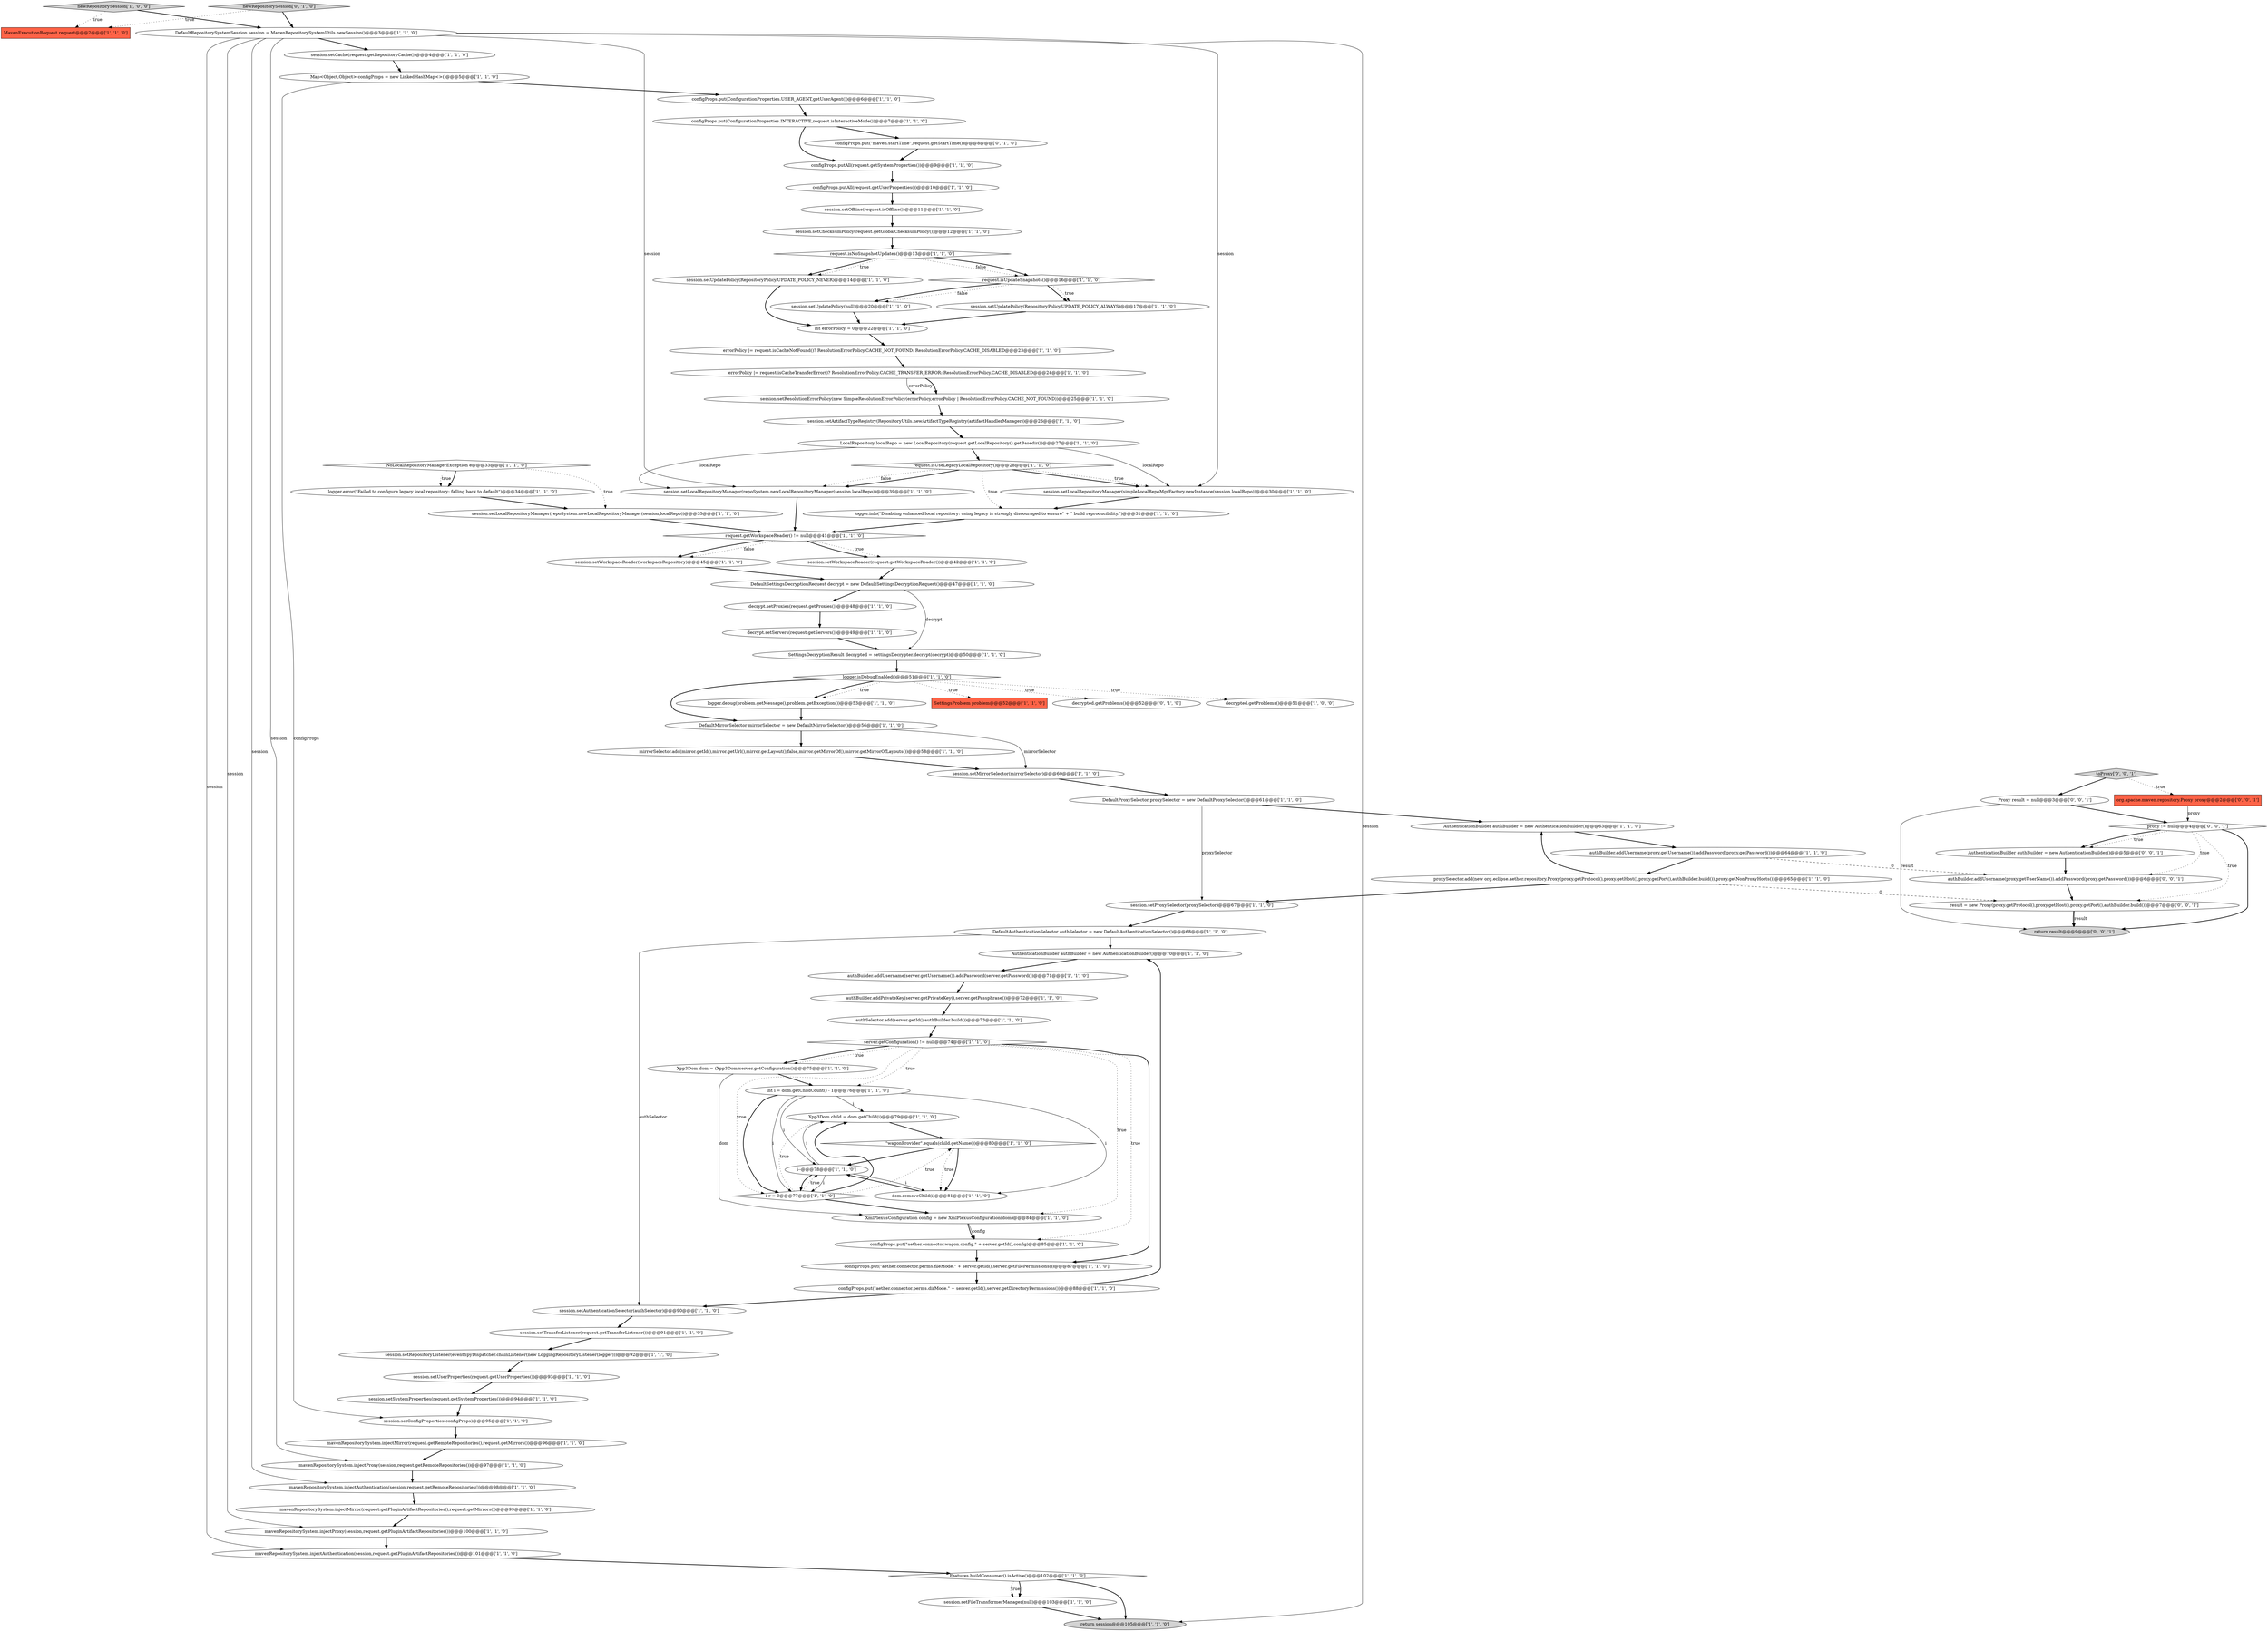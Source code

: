 digraph {
38 [style = filled, label = "session.setLocalRepositoryManager(simpleLocalRepoMgrFactory.newInstance(session,localRepo))@@@30@@@['1', '1', '0']", fillcolor = white, shape = ellipse image = "AAA0AAABBB1BBB"];
23 [style = filled, label = "mavenRepositorySystem.injectAuthentication(session,request.getPluginArtifactRepositories())@@@101@@@['1', '1', '0']", fillcolor = white, shape = ellipse image = "AAA0AAABBB1BBB"];
73 [style = filled, label = "DefaultSettingsDecryptionRequest decrypt = new DefaultSettingsDecryptionRequest()@@@47@@@['1', '1', '0']", fillcolor = white, shape = ellipse image = "AAA0AAABBB1BBB"];
54 [style = filled, label = "return session@@@105@@@['1', '1', '0']", fillcolor = lightgray, shape = ellipse image = "AAA0AAABBB1BBB"];
9 [style = filled, label = "DefaultAuthenticationSelector authSelector = new DefaultAuthenticationSelector()@@@68@@@['1', '1', '0']", fillcolor = white, shape = ellipse image = "AAA0AAABBB1BBB"];
62 [style = filled, label = "int errorPolicy = 0@@@22@@@['1', '1', '0']", fillcolor = white, shape = ellipse image = "AAA0AAABBB1BBB"];
17 [style = filled, label = "configProps.put(\"aether.connector.wagon.config.\" + server.getId(),config)@@@85@@@['1', '1', '0']", fillcolor = white, shape = ellipse image = "AAA0AAABBB1BBB"];
84 [style = filled, label = "proxy != null@@@4@@@['0', '0', '1']", fillcolor = white, shape = diamond image = "AAA0AAABBB3BBB"];
39 [style = filled, label = "session.setMirrorSelector(mirrorSelector)@@@60@@@['1', '1', '0']", fillcolor = white, shape = ellipse image = "AAA0AAABBB1BBB"];
2 [style = filled, label = "Map<Object,Object> configProps = new LinkedHashMap<>()@@@5@@@['1', '1', '0']", fillcolor = white, shape = ellipse image = "AAA0AAABBB1BBB"];
29 [style = filled, label = "authBuilder.addUsername(server.getUsername()).addPassword(server.getPassword())@@@71@@@['1', '1', '0']", fillcolor = white, shape = ellipse image = "AAA0AAABBB1BBB"];
4 [style = filled, label = "logger.isDebugEnabled()@@@51@@@['1', '1', '0']", fillcolor = white, shape = diamond image = "AAA0AAABBB1BBB"];
51 [style = filled, label = "session.setRepositoryListener(eventSpyDispatcher.chainListener(new LoggingRepositoryListener(logger)))@@@92@@@['1', '1', '0']", fillcolor = white, shape = ellipse image = "AAA0AAABBB1BBB"];
53 [style = filled, label = "errorPolicy |= request.isCacheTransferError()? ResolutionErrorPolicy.CACHE_TRANSFER_ERROR: ResolutionErrorPolicy.CACHE_DISABLED@@@24@@@['1', '1', '0']", fillcolor = white, shape = ellipse image = "AAA0AAABBB1BBB"];
83 [style = filled, label = "org.apache.maven.repository.Proxy proxy@@@2@@@['0', '0', '1']", fillcolor = tomato, shape = box image = "AAA0AAABBB3BBB"];
87 [style = filled, label = "Proxy result = null@@@3@@@['0', '0', '1']", fillcolor = white, shape = ellipse image = "AAA0AAABBB3BBB"];
78 [style = filled, label = "MavenExecutionRequest request@@@2@@@['1', '1', '0']", fillcolor = tomato, shape = box image = "AAA0AAABBB1BBB"];
5 [style = filled, label = "NoLocalRepositoryManagerException e@@@33@@@['1', '1', '0']", fillcolor = white, shape = diamond image = "AAA0AAABBB1BBB"];
67 [style = filled, label = "SettingsDecryptionResult decrypted = settingsDecrypter.decrypt(decrypt)@@@50@@@['1', '1', '0']", fillcolor = white, shape = ellipse image = "AAA0AAABBB1BBB"];
60 [style = filled, label = "session.setArtifactTypeRegistry(RepositoryUtils.newArtifactTypeRegistry(artifactHandlerManager))@@@26@@@['1', '1', '0']", fillcolor = white, shape = ellipse image = "AAA0AAABBB1BBB"];
15 [style = filled, label = "int i = dom.getChildCount() - 1@@@76@@@['1', '1', '0']", fillcolor = white, shape = ellipse image = "AAA0AAABBB1BBB"];
32 [style = filled, label = "logger.debug(problem.getMessage(),problem.getException())@@@53@@@['1', '1', '0']", fillcolor = white, shape = ellipse image = "AAA0AAABBB1BBB"];
22 [style = filled, label = "session.setTransferListener(request.getTransferListener())@@@91@@@['1', '1', '0']", fillcolor = white, shape = ellipse image = "AAA0AAABBB1BBB"];
68 [style = filled, label = "SettingsProblem problem@@@52@@@['1', '1', '0']", fillcolor = tomato, shape = box image = "AAA0AAABBB1BBB"];
27 [style = filled, label = "authBuilder.addPrivateKey(server.getPrivateKey(),server.getPassphrase())@@@72@@@['1', '1', '0']", fillcolor = white, shape = ellipse image = "AAA0AAABBB1BBB"];
52 [style = filled, label = "mavenRepositorySystem.injectAuthentication(session,request.getRemoteRepositories())@@@98@@@['1', '1', '0']", fillcolor = white, shape = ellipse image = "AAA0AAABBB1BBB"];
20 [style = filled, label = "session.setProxySelector(proxySelector)@@@67@@@['1', '1', '0']", fillcolor = white, shape = ellipse image = "AAA0AAABBB1BBB"];
56 [style = filled, label = "Features.buildConsumer().isActive()@@@102@@@['1', '1', '0']", fillcolor = white, shape = diamond image = "AAA0AAABBB1BBB"];
0 [style = filled, label = "session.setFileTransformerManager(null)@@@103@@@['1', '1', '0']", fillcolor = white, shape = ellipse image = "AAA0AAABBB1BBB"];
13 [style = filled, label = "session.setUserProperties(request.getUserProperties())@@@93@@@['1', '1', '0']", fillcolor = white, shape = ellipse image = "AAA0AAABBB1BBB"];
57 [style = filled, label = "session.setUpdatePolicy(RepositoryPolicy.UPDATE_POLICY_NEVER)@@@14@@@['1', '1', '0']", fillcolor = white, shape = ellipse image = "AAA0AAABBB1BBB"];
34 [style = filled, label = "session.setLocalRepositoryManager(repoSystem.newLocalRepositoryManager(session,localRepo))@@@35@@@['1', '1', '0']", fillcolor = white, shape = ellipse image = "AAA0AAABBB1BBB"];
3 [style = filled, label = "session.setOffline(request.isOffline())@@@11@@@['1', '1', '0']", fillcolor = white, shape = ellipse image = "AAA0AAABBB1BBB"];
61 [style = filled, label = "server.getConfiguration() != null@@@74@@@['1', '1', '0']", fillcolor = white, shape = diamond image = "AAA0AAABBB1BBB"];
46 [style = filled, label = "\"wagonProvider\".equals(child.getName())@@@80@@@['1', '1', '0']", fillcolor = white, shape = diamond image = "AAA0AAABBB1BBB"];
26 [style = filled, label = "configProps.put(\"aether.connector.perms.fileMode.\" + server.getId(),server.getFilePermissions())@@@87@@@['1', '1', '0']", fillcolor = white, shape = ellipse image = "AAA0AAABBB1BBB"];
55 [style = filled, label = "session.setUpdatePolicy(RepositoryPolicy.UPDATE_POLICY_ALWAYS)@@@17@@@['1', '1', '0']", fillcolor = white, shape = ellipse image = "AAA0AAABBB1BBB"];
25 [style = filled, label = "authSelector.add(server.getId(),authBuilder.build())@@@73@@@['1', '1', '0']", fillcolor = white, shape = ellipse image = "AAA0AAABBB1BBB"];
35 [style = filled, label = "Xpp3Dom child = dom.getChild(i)@@@79@@@['1', '1', '0']", fillcolor = white, shape = ellipse image = "AAA0AAABBB1BBB"];
89 [style = filled, label = "authBuilder.addUsername(proxy.getUserName()).addPassword(proxy.getPassword())@@@6@@@['0', '0', '1']", fillcolor = white, shape = ellipse image = "AAA0AAABBB3BBB"];
30 [style = filled, label = "authBuilder.addUsername(proxy.getUsername()).addPassword(proxy.getPassword())@@@64@@@['1', '1', '0']", fillcolor = white, shape = ellipse image = "AAA0AAABBB1BBB"];
69 [style = filled, label = "mavenRepositorySystem.injectProxy(session,request.getPluginArtifactRepositories())@@@100@@@['1', '1', '0']", fillcolor = white, shape = ellipse image = "AAA0AAABBB1BBB"];
71 [style = filled, label = "errorPolicy |= request.isCacheNotFound()? ResolutionErrorPolicy.CACHE_NOT_FOUND: ResolutionErrorPolicy.CACHE_DISABLED@@@23@@@['1', '1', '0']", fillcolor = white, shape = ellipse image = "AAA0AAABBB1BBB"];
44 [style = filled, label = "proxySelector.add(new org.eclipse.aether.repository.Proxy(proxy.getProtocol(),proxy.getHost(),proxy.getPort(),authBuilder.build()),proxy.getNonProxyHosts())@@@65@@@['1', '1', '0']", fillcolor = white, shape = ellipse image = "AAA0AAABBB1BBB"];
40 [style = filled, label = "configProps.put(\"aether.connector.perms.dirMode.\" + server.getId(),server.getDirectoryPermissions())@@@88@@@['1', '1', '0']", fillcolor = white, shape = ellipse image = "AAA0AAABBB1BBB"];
70 [style = filled, label = "configProps.put(ConfigurationProperties.USER_AGENT,getUserAgent())@@@6@@@['1', '1', '0']", fillcolor = white, shape = ellipse image = "AAA0AAABBB1BBB"];
33 [style = filled, label = "i >= 0@@@77@@@['1', '1', '0']", fillcolor = white, shape = diamond image = "AAA0AAABBB1BBB"];
47 [style = filled, label = "AuthenticationBuilder authBuilder = new AuthenticationBuilder()@@@70@@@['1', '1', '0']", fillcolor = white, shape = ellipse image = "AAA0AAABBB1BBB"];
74 [style = filled, label = "newRepositorySession['1', '0', '0']", fillcolor = lightgray, shape = diamond image = "AAA0AAABBB1BBB"];
77 [style = filled, label = "i--@@@78@@@['1', '1', '0']", fillcolor = white, shape = ellipse image = "AAA0AAABBB1BBB"];
90 [style = filled, label = "toProxy['0', '0', '1']", fillcolor = lightgray, shape = diamond image = "AAA0AAABBB3BBB"];
6 [style = filled, label = "configProps.put(ConfigurationProperties.INTERACTIVE,request.isInteractiveMode())@@@7@@@['1', '1', '0']", fillcolor = white, shape = ellipse image = "AAA0AAABBB1BBB"];
86 [style = filled, label = "return result@@@9@@@['0', '0', '1']", fillcolor = lightgray, shape = ellipse image = "AAA0AAABBB3BBB"];
76 [style = filled, label = "session.setChecksumPolicy(request.getGlobalChecksumPolicy())@@@12@@@['1', '1', '0']", fillcolor = white, shape = ellipse image = "AAA0AAABBB1BBB"];
72 [style = filled, label = "request.isNoSnapshotUpdates()@@@13@@@['1', '1', '0']", fillcolor = white, shape = diamond image = "AAA0AAABBB1BBB"];
14 [style = filled, label = "AuthenticationBuilder authBuilder = new AuthenticationBuilder()@@@63@@@['1', '1', '0']", fillcolor = white, shape = ellipse image = "AAA0AAABBB1BBB"];
37 [style = filled, label = "XmlPlexusConfiguration config = new XmlPlexusConfiguration(dom)@@@84@@@['1', '1', '0']", fillcolor = white, shape = ellipse image = "AAA0AAABBB1BBB"];
21 [style = filled, label = "configProps.putAll(request.getUserProperties())@@@10@@@['1', '1', '0']", fillcolor = white, shape = ellipse image = "AAA0AAABBB1BBB"];
48 [style = filled, label = "session.setUpdatePolicy(null)@@@20@@@['1', '1', '0']", fillcolor = white, shape = ellipse image = "AAA0AAABBB1BBB"];
88 [style = filled, label = "AuthenticationBuilder authBuilder = new AuthenticationBuilder()@@@5@@@['0', '0', '1']", fillcolor = white, shape = ellipse image = "AAA0AAABBB3BBB"];
42 [style = filled, label = "request.isUpdateSnapshots()@@@16@@@['1', '1', '0']", fillcolor = white, shape = diamond image = "AAA0AAABBB1BBB"];
82 [style = filled, label = "decrypted.getProblems()@@@52@@@['0', '1', '0']", fillcolor = white, shape = ellipse image = "AAA0AAABBB2BBB"];
66 [style = filled, label = "session.setWorkspaceReader(workspaceRepository)@@@45@@@['1', '1', '0']", fillcolor = white, shape = ellipse image = "AAA0AAABBB1BBB"];
58 [style = filled, label = "mirrorSelector.add(mirror.getId(),mirror.getUrl(),mirror.getLayout(),false,mirror.getMirrorOf(),mirror.getMirrorOfLayouts())@@@58@@@['1', '1', '0']", fillcolor = white, shape = ellipse image = "AAA0AAABBB1BBB"];
7 [style = filled, label = "request.getWorkspaceReader() != null@@@41@@@['1', '1', '0']", fillcolor = white, shape = diamond image = "AAA0AAABBB1BBB"];
16 [style = filled, label = "session.setSystemProperties(request.getSystemProperties())@@@94@@@['1', '1', '0']", fillcolor = white, shape = ellipse image = "AAA0AAABBB1BBB"];
63 [style = filled, label = "mavenRepositorySystem.injectProxy(session,request.getRemoteRepositories())@@@97@@@['1', '1', '0']", fillcolor = white, shape = ellipse image = "AAA0AAABBB1BBB"];
50 [style = filled, label = "logger.error(\"Failed to configure legacy local repository: falling back to default\")@@@34@@@['1', '1', '0']", fillcolor = white, shape = ellipse image = "AAA0AAABBB1BBB"];
12 [style = filled, label = "DefaultMirrorSelector mirrorSelector = new DefaultMirrorSelector()@@@56@@@['1', '1', '0']", fillcolor = white, shape = ellipse image = "AAA0AAABBB1BBB"];
64 [style = filled, label = "session.setWorkspaceReader(request.getWorkspaceReader())@@@42@@@['1', '1', '0']", fillcolor = white, shape = ellipse image = "AAA0AAABBB1BBB"];
49 [style = filled, label = "request.isUseLegacyLocalRepository()@@@28@@@['1', '1', '0']", fillcolor = white, shape = diamond image = "AAA0AAABBB1BBB"];
31 [style = filled, label = "session.setResolutionErrorPolicy(new SimpleResolutionErrorPolicy(errorPolicy,errorPolicy | ResolutionErrorPolicy.CACHE_NOT_FOUND))@@@25@@@['1', '1', '0']", fillcolor = white, shape = ellipse image = "AAA0AAABBB1BBB"];
59 [style = filled, label = "configProps.putAll(request.getSystemProperties())@@@9@@@['1', '1', '0']", fillcolor = white, shape = ellipse image = "AAA0AAABBB1BBB"];
19 [style = filled, label = "decrypt.setServers(request.getServers())@@@49@@@['1', '1', '0']", fillcolor = white, shape = ellipse image = "AAA0AAABBB1BBB"];
41 [style = filled, label = "dom.removeChild(i)@@@81@@@['1', '1', '0']", fillcolor = white, shape = ellipse image = "AAA0AAABBB1BBB"];
65 [style = filled, label = "session.setLocalRepositoryManager(repoSystem.newLocalRepositoryManager(session,localRepo))@@@39@@@['1', '1', '0']", fillcolor = white, shape = ellipse image = "AAA0AAABBB1BBB"];
18 [style = filled, label = "session.setAuthenticationSelector(authSelector)@@@90@@@['1', '1', '0']", fillcolor = white, shape = ellipse image = "AAA0AAABBB1BBB"];
28 [style = filled, label = "LocalRepository localRepo = new LocalRepository(request.getLocalRepository().getBasedir())@@@27@@@['1', '1', '0']", fillcolor = white, shape = ellipse image = "AAA0AAABBB1BBB"];
8 [style = filled, label = "mavenRepositorySystem.injectMirror(request.getPluginArtifactRepositories(),request.getMirrors())@@@99@@@['1', '1', '0']", fillcolor = white, shape = ellipse image = "AAA0AAABBB1BBB"];
43 [style = filled, label = "decrypted.getProblems()@@@51@@@['1', '0', '0']", fillcolor = white, shape = ellipse image = "AAA0AAABBB1BBB"];
85 [style = filled, label = "result = new Proxy(proxy.getProtocol(),proxy.getHost(),proxy.getPort(),authBuilder.build())@@@7@@@['0', '0', '1']", fillcolor = white, shape = ellipse image = "AAA0AAABBB3BBB"];
75 [style = filled, label = "session.setCache(request.getRepositoryCache())@@@4@@@['1', '1', '0']", fillcolor = white, shape = ellipse image = "AAA0AAABBB1BBB"];
45 [style = filled, label = "Xpp3Dom dom = (Xpp3Dom)server.getConfiguration()@@@75@@@['1', '1', '0']", fillcolor = white, shape = ellipse image = "AAA0AAABBB1BBB"];
11 [style = filled, label = "logger.info(\"Disabling enhanced local repository: using legacy is strongly discouraged to ensure\" + \" build reproducibility.\")@@@31@@@['1', '1', '0']", fillcolor = white, shape = ellipse image = "AAA0AAABBB1BBB"];
1 [style = filled, label = "mavenRepositorySystem.injectMirror(request.getRemoteRepositories(),request.getMirrors())@@@96@@@['1', '1', '0']", fillcolor = white, shape = ellipse image = "AAA0AAABBB1BBB"];
79 [style = filled, label = "DefaultProxySelector proxySelector = new DefaultProxySelector()@@@61@@@['1', '1', '0']", fillcolor = white, shape = ellipse image = "AAA0AAABBB1BBB"];
24 [style = filled, label = "decrypt.setProxies(request.getProxies())@@@48@@@['1', '1', '0']", fillcolor = white, shape = ellipse image = "AAA0AAABBB1BBB"];
36 [style = filled, label = "DefaultRepositorySystemSession session = MavenRepositorySystemUtils.newSession()@@@3@@@['1', '1', '0']", fillcolor = white, shape = ellipse image = "AAA0AAABBB1BBB"];
81 [style = filled, label = "newRepositorySession['0', '1', '0']", fillcolor = lightgray, shape = diamond image = "AAA0AAABBB2BBB"];
10 [style = filled, label = "session.setConfigProperties(configProps)@@@95@@@['1', '1', '0']", fillcolor = white, shape = ellipse image = "AAA0AAABBB1BBB"];
80 [style = filled, label = "configProps.put(\"maven.startTime\",request.getStartTime())@@@8@@@['0', '1', '0']", fillcolor = white, shape = ellipse image = "AAA1AAABBB2BBB"];
69->23 [style = bold, label=""];
30->89 [style = dashed, label="0"];
25->61 [style = bold, label=""];
77->33 [style = bold, label=""];
21->3 [style = bold, label=""];
42->55 [style = bold, label=""];
15->33 [style = bold, label=""];
4->68 [style = dotted, label="true"];
36->75 [style = bold, label=""];
89->85 [style = bold, label=""];
90->83 [style = dotted, label="true"];
53->31 [style = solid, label="errorPolicy"];
7->66 [style = dotted, label="false"];
2->10 [style = solid, label="configProps"];
88->89 [style = bold, label=""];
75->2 [style = bold, label=""];
58->39 [style = bold, label=""];
72->42 [style = dotted, label="false"];
61->37 [style = dotted, label="true"];
5->50 [style = bold, label=""];
53->31 [style = bold, label=""];
33->77 [style = dotted, label="true"];
28->49 [style = bold, label=""];
37->17 [style = bold, label=""];
61->33 [style = dotted, label="true"];
4->43 [style = dotted, label="true"];
26->40 [style = bold, label=""];
6->80 [style = bold, label=""];
48->62 [style = bold, label=""];
72->57 [style = bold, label=""];
79->14 [style = bold, label=""];
12->39 [style = solid, label="mirrorSelector"];
36->63 [style = solid, label="session"];
80->59 [style = bold, label=""];
74->36 [style = bold, label=""];
57->62 [style = bold, label=""];
70->6 [style = bold, label=""];
77->33 [style = solid, label="i"];
8->69 [style = bold, label=""];
23->56 [style = bold, label=""];
36->38 [style = solid, label="session"];
45->15 [style = bold, label=""];
65->7 [style = bold, label=""];
7->66 [style = bold, label=""];
40->47 [style = bold, label=""];
27->25 [style = bold, label=""];
1->63 [style = bold, label=""];
56->0 [style = dotted, label="true"];
41->77 [style = bold, label=""];
84->86 [style = bold, label=""];
73->24 [style = bold, label=""];
36->65 [style = solid, label="session"];
67->4 [style = bold, label=""];
31->60 [style = bold, label=""];
42->48 [style = dotted, label="false"];
33->37 [style = bold, label=""];
42->55 [style = dotted, label="true"];
46->41 [style = dotted, label="true"];
5->34 [style = dotted, label="true"];
33->35 [style = bold, label=""];
36->23 [style = solid, label="session"];
14->30 [style = bold, label=""];
9->18 [style = solid, label="authSelector"];
61->45 [style = dotted, label="true"];
33->35 [style = dotted, label="true"];
4->12 [style = bold, label=""];
37->17 [style = solid, label="config"];
77->35 [style = solid, label="i"];
62->71 [style = bold, label=""];
46->41 [style = bold, label=""];
66->73 [style = bold, label=""];
84->88 [style = dotted, label="true"];
52->8 [style = bold, label=""];
4->32 [style = dotted, label="true"];
5->50 [style = dotted, label="true"];
4->82 [style = dotted, label="true"];
49->65 [style = dotted, label="false"];
84->85 [style = dotted, label="true"];
15->33 [style = solid, label="i"];
29->27 [style = bold, label=""];
17->26 [style = bold, label=""];
49->38 [style = bold, label=""];
72->57 [style = dotted, label="true"];
18->22 [style = bold, label=""];
34->7 [style = bold, label=""];
56->0 [style = bold, label=""];
81->78 [style = dotted, label="true"];
6->59 [style = bold, label=""];
59->21 [style = bold, label=""];
40->18 [style = bold, label=""];
12->58 [style = bold, label=""];
44->20 [style = bold, label=""];
16->10 [style = bold, label=""];
2->70 [style = bold, label=""];
81->36 [style = bold, label=""];
44->85 [style = dashed, label="0"];
10->1 [style = bold, label=""];
36->54 [style = solid, label="session"];
13->16 [style = bold, label=""];
15->41 [style = solid, label="i"];
22->51 [style = bold, label=""];
9->47 [style = bold, label=""];
90->87 [style = bold, label=""];
87->86 [style = solid, label="result"];
24->19 [style = bold, label=""];
20->9 [style = bold, label=""];
61->45 [style = bold, label=""];
36->69 [style = solid, label="session"];
85->86 [style = solid, label="result"];
38->11 [style = bold, label=""];
84->88 [style = bold, label=""];
79->20 [style = solid, label="proxySelector"];
33->46 [style = dotted, label="true"];
87->84 [style = bold, label=""];
28->38 [style = solid, label="localRepo"];
32->12 [style = bold, label=""];
49->65 [style = bold, label=""];
46->77 [style = bold, label=""];
36->52 [style = solid, label="session"];
28->65 [style = solid, label="localRepo"];
51->13 [style = bold, label=""];
49->38 [style = dotted, label="true"];
0->54 [style = bold, label=""];
7->64 [style = dotted, label="true"];
4->32 [style = bold, label=""];
7->64 [style = bold, label=""];
61->26 [style = bold, label=""];
15->35 [style = solid, label="i"];
60->28 [style = bold, label=""];
64->73 [style = bold, label=""];
76->72 [style = bold, label=""];
56->54 [style = bold, label=""];
63->52 [style = bold, label=""];
11->7 [style = bold, label=""];
42->48 [style = bold, label=""];
84->89 [style = dotted, label="true"];
73->67 [style = solid, label="decrypt"];
35->46 [style = bold, label=""];
77->41 [style = solid, label="i"];
55->62 [style = bold, label=""];
74->78 [style = dotted, label="true"];
71->53 [style = bold, label=""];
45->37 [style = solid, label="dom"];
50->34 [style = bold, label=""];
44->14 [style = bold, label=""];
30->44 [style = bold, label=""];
39->79 [style = bold, label=""];
61->15 [style = dotted, label="true"];
19->67 [style = bold, label=""];
3->76 [style = bold, label=""];
83->84 [style = solid, label="proxy"];
61->17 [style = dotted, label="true"];
72->42 [style = bold, label=""];
15->77 [style = solid, label="i"];
47->29 [style = bold, label=""];
49->11 [style = dotted, label="true"];
85->86 [style = bold, label=""];
}
